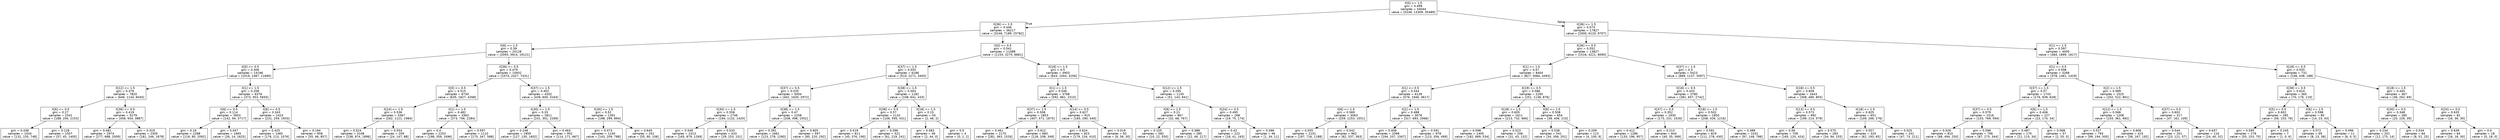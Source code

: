 digraph Tree {
node [shape=box, fontname="helvetica"] ;
edge [fontname="helvetica"] ;
0 [label="X[0] <= 1.5\ngini = 0.499\nsamples = 54044\nvalue = [5246, 13309, 35489]"] ;
1 [label="X[36] <= 1.5\ngini = 0.446\nsamples = 36217\nvalue = [3246, 7189, 25782]"] ;
0 -> 1 [labeldistance=2.5, labelangle=45, headlabel="True"] ;
2 [label="X[6] <= 1.5\ngini = 0.39\nsamples = 25128\nvalue = [2093, 3914, 19121]"] ;
1 -> 2 ;
3 [label="X[0] <= 0.5\ngini = 0.306\nsamples = 14196\nvalue = [1019, 1487, 11690]"] ;
2 -> 3 ;
4 [label="X[12] <= 1.5\ngini = 0.376\nsamples = 7820\nvalue = [646, 1134, 6040]"] ;
3 -> 4 ;
5 [label="X[6] <= 0.5\ngini = 0.27\nsamples = 2541\nvalue = [188, 200, 2153]"] ;
4 -> 5 ;
6 [label="gini = 0.438\nsamples = 1034\nvalue = [131, 155, 748]"] ;
5 -> 6 ;
7 [label="gini = 0.128\nsamples = 1507\nvalue = [57, 45, 1405]"] ;
5 -> 7 ;
8 [label="X[36] <= 0.5\ngini = 0.419\nsamples = 5279\nvalue = [458, 934, 3887]"] ;
4 -> 8 ;
9 [label="gini = 0.481\nsamples = 2974\nvalue = [277, 688, 2009]"] ;
8 -> 9 ;
10 [label="gini = 0.319\nsamples = 2305\nvalue = [181, 246, 1878]"] ;
8 -> 10 ;
11 [label="X[1] <= 1.5\ngini = 0.208\nsamples = 6376\nvalue = [373, 353, 5650]"] ;
3 -> 11 ;
12 [label="X[6] <= 0.5\ngini = 0.114\nsamples = 3953\nvalue = [142, 94, 3717]"] ;
11 -> 12 ;
13 [label="gini = 0.16\nsamples = 2288\nvalue = [116, 80, 2092]"] ;
12 -> 13 ;
14 [label="gini = 0.047\nsamples = 1665\nvalue = [26, 14, 1625]"] ;
12 -> 14 ;
15 [label="X[6] <= 0.5\ngini = 0.343\nsamples = 2423\nvalue = [231, 259, 1933]"] ;
11 -> 15 ;
16 [label="gini = 0.425\nsamples = 1465\nvalue = [176, 213, 1076]"] ;
15 -> 16 ;
17 [label="gini = 0.194\nsamples = 958\nvalue = [55, 46, 857]"] ;
15 -> 17 ;
18 [label="X[36] <= 0.5\ngini = 0.479\nsamples = 10932\nvalue = [1074, 2427, 7431]"] ;
2 -> 18 ;
19 [label="X[0] <= 0.5\ngini = 0.515\nsamples = 6730\nvalue = [635, 1827, 4268]"] ;
18 -> 19 ;
20 [label="X[24] <= 1.5\ngini = 0.536\nsamples = 3367\nvalue = [262, 1121, 1984]"] ;
19 -> 20 ;
21 [label="gini = 0.524\nsamples = 3108\nvalue = [238, 974, 1896]"] ;
20 -> 21 ;
22 [label="gini = 0.554\nsamples = 259\nvalue = [24, 147, 88]"] ;
20 -> 22 ;
23 [label="X[1] <= 1.5\ngini = 0.482\nsamples = 3363\nvalue = [373, 706, 2284]"] ;
19 -> 23 ;
24 [label="gini = 0.4\nsamples = 2253\nvalue = [198, 359, 1696]"] ;
23 -> 24 ;
25 [label="gini = 0.597\nsamples = 1110\nvalue = [175, 347, 588]"] ;
23 -> 25 ;
26 [label="X[37] <= 1.5\ngini = 0.402\nsamples = 4202\nvalue = [439, 600, 3163]"] ;
18 -> 26 ;
27 [label="X[30] <= 1.5\ngini = 0.33\nsamples = 2811\nvalue = [241, 301, 2269]"] ;
26 -> 27 ;
28 [label="gini = 0.248\nsamples = 1859\nvalue = [127, 130, 1602]"] ;
27 -> 28 ;
29 [label="gini = 0.463\nsamples = 952\nvalue = [114, 171, 667]"] ;
27 -> 29 ;
30 [label="X[30] <= 1.5\ngini = 0.52\nsamples = 1391\nvalue = [198, 299, 894]"] ;
26 -> 30 ;
31 [label="gini = 0.473\nsamples = 1140\nvalue = [143, 209, 788]"] ;
30 -> 31 ;
32 [label="gini = 0.645\nsamples = 251\nvalue = [55, 90, 106]"] ;
30 -> 32 ;
33 [label="X[0] <= 0.5\ngini = 0.541\nsamples = 11089\nvalue = [1153, 3275, 6661]"] ;
1 -> 33 ;
34 [label="X[37] <= 1.5\ngini = 0.555\nsamples = 6186\nvalue = [510, 2271, 3405]"] ;
33 -> 34 ;
35 [label="X[37] <= 0.5\ngini = 0.535\nsamples = 5004\nvalue = [402, 1630, 2972]"] ;
34 -> 35 ;
36 [label="X[30] <= 1.5\ngini = 0.558\nsamples = 2746\nvalue = [194, 1132, 1420]"] ;
35 -> 36 ;
37 [label="gini = 0.549\nsamples = 2313\nvalue = [165, 879, 1269]"] ;
36 -> 37 ;
38 [label="gini = 0.533\nsamples = 433\nvalue = [29, 253, 151]"] ;
36 -> 38 ;
39 [label="X[38] <= 1.5\ngini = 0.47\nsamples = 2258\nvalue = [208, 498, 1552]"] ;
35 -> 39 ;
40 [label="gini = 0.391\nsamples = 1661\nvalue = [123, 278, 1260]"] ;
39 -> 40 ;
41 [label="gini = 0.605\nsamples = 597\nvalue = [85, 220, 292]"] ;
39 -> 41 ;
42 [label="X[38] <= 1.5\ngini = 0.563\nsamples = 1182\nvalue = [108, 641, 433]"] ;
34 -> 42 ;
43 [label="X[38] <= 0.5\ngini = 0.57\nsamples = 1132\nvalue = [106, 595, 431]"] ;
42 -> 43 ;
44 [label="gini = 0.519\nsamples = 611\nvalue = [45, 376, 190]"] ;
43 -> 44 ;
45 [label="gini = 0.596\nsamples = 521\nvalue = [61, 219, 241]"] ;
43 -> 45 ;
46 [label="X[18] <= 1.5\ngini = 0.15\nsamples = 50\nvalue = [2, 46, 2]"] ;
42 -> 46 ;
47 [label="gini = 0.083\nsamples = 46\nvalue = [2, 44, 0]"] ;
46 -> 47 ;
48 [label="gini = 0.5\nsamples = 4\nvalue = [0, 2, 2]"] ;
46 -> 48 ;
49 [label="X[18] <= 1.5\ngini = 0.5\nsamples = 4903\nvalue = [643, 1004, 3256]"] ;
33 -> 49 ;
50 [label="X[1] <= 1.5\ngini = 0.546\nsamples = 3768\nvalue = [592, 861, 2315]"] ;
49 -> 50 ;
51 [label="X[37] <= 1.5\ngini = 0.508\nsamples = 2853\nvalue = [407, 571, 1875]"] ;
50 -> 51 ;
52 [label="gini = 0.461\nsamples = 2170\nvalue = [281, 363, 1526]"] ;
51 -> 52 ;
53 [label="gini = 0.612\nsamples = 683\nvalue = [126, 208, 349]"] ;
51 -> 53 ;
54 [label="X[14] <= 0.5\ngini = 0.627\nsamples = 915\nvalue = [185, 290, 440]"] ;
50 -> 54 ;
55 [label="gini = 0.624\nsamples = 823\nvalue = [179, 234, 410]"] ;
54 -> 55 ;
56 [label="gini = 0.519\nsamples = 92\nvalue = [6, 56, 30]"] ;
54 -> 56 ;
57 [label="X[12] <= 1.5\ngini = 0.295\nsamples = 1135\nvalue = [51, 143, 941]"] ;
49 -> 57 ;
58 [label="X[6] <= 1.5\ngini = 0.21\nsamples = 867\nvalue = [32, 68, 767]"] ;
57 -> 58 ;
59 [label="gini = 0.105\nsamples = 582\nvalue = [10, 22, 550]"] ;
58 -> 59 ;
60 [label="gini = 0.388\nsamples = 285\nvalue = [22, 46, 217]"] ;
58 -> 60 ;
61 [label="X[24] <= 0.5\ngini = 0.495\nsamples = 268\nvalue = [19, 75, 174]"] ;
57 -> 61 ;
62 [label="gini = 0.42\nsamples = 222\nvalue = [18, 41, 163]"] ;
61 -> 62 ;
63 [label="gini = 0.396\nsamples = 46\nvalue = [1, 34, 11]"] ;
61 -> 63 ;
64 [label="X[36] <= 1.5\ngini = 0.573\nsamples = 17827\nvalue = [2000, 6120, 9707]"] ;
0 -> 64 [labeldistance=2.5, labelangle=-45, headlabel="False"] ;
65 [label="X[36] <= 0.5\ngini = 0.552\nsamples = 13827\nvalue = [1516, 4221, 8090]"] ;
64 -> 65 ;
66 [label="X[1] <= 1.5\ngini = 0.57\nsamples = 8404\nvalue = [827, 3084, 4493]"] ;
65 -> 66 ;
67 [label="X[1] <= 0.5\ngini = 0.544\nsamples = 6139\nvalue = [576, 1946, 3617]"] ;
66 -> 67 ;
68 [label="X[6] <= 1.5\ngini = 0.569\nsamples = 3063\nvalue = [259, 1253, 1551]"] ;
67 -> 68 ;
69 [label="gini = 0.555\nsamples = 2101\nvalue = [197, 716, 1188]"] ;
68 -> 69 ;
70 [label="gini = 0.542\nsamples = 962\nvalue = [62, 537, 363]"] ;
68 -> 70 ;
71 [label="X[2] <= 1.5\ngini = 0.488\nsamples = 3076\nvalue = [317, 693, 2066]"] ;
67 -> 71 ;
72 [label="gini = 0.408\nsamples = 2098\nvalue = [194, 337, 1567]"] ;
71 -> 72 ;
73 [label="gini = 0.591\nsamples = 978\nvalue = [123, 356, 499]"] ;
71 -> 73 ;
74 [label="X[19] <= 0.5\ngini = 0.586\nsamples = 2265\nvalue = [251, 1138, 876]"] ;
66 -> 74 ;
75 [label="X[18] <= 1.5\ngini = 0.605\nsamples = 1611\nvalue = [213, 732, 666]"] ;
74 -> 75 ;
76 [label="gini = 0.598\nsamples = 1405\nvalue = [182, 689, 534]"] ;
75 -> 76 ;
77 [label="gini = 0.523\nsamples = 206\nvalue = [31, 43, 132]"] ;
75 -> 77 ;
78 [label="X[6] <= 1.5\ngini = 0.508\nsamples = 654\nvalue = [38, 406, 210]"] ;
74 -> 78 ;
79 [label="gini = 0.538\nsamples = 541\nvalue = [34, 306, 201]"] ;
78 -> 79 ;
80 [label="gini = 0.209\nsamples = 113\nvalue = [4, 100, 9]"] ;
78 -> 80 ;
81 [label="X[37] <= 1.5\ngini = 0.5\nsamples = 5423\nvalue = [689, 1137, 3597]"] ;
65 -> 81 ;
82 [label="X[18] <= 0.5\ngini = 0.433\nsamples = 3780\nvalue = [381, 657, 2742]"] ;
81 -> 82 ;
83 [label="X[37] <= 0.5\ngini = 0.352\nsamples = 1930\nvalue = [173, 231, 1526]"] ;
82 -> 83 ;
84 [label="gini = 0.412\nsamples = 1286\nvalue = [133, 196, 957]"] ;
83 -> 84 ;
85 [label="gini = 0.213\nsamples = 644\nvalue = [40, 35, 569]"] ;
83 -> 85 ;
86 [label="X[18] <= 1.5\ngini = 0.502\nsamples = 1850\nvalue = [208, 426, 1216]"] ;
82 -> 86 ;
87 [label="gini = 0.591\nsamples = 819\nvalue = [111, 278, 430]"] ;
86 -> 87 ;
88 [label="gini = 0.389\nsamples = 1031\nvalue = [97, 148, 786]"] ;
86 -> 88 ;
89 [label="X[18] <= 0.5\ngini = 0.609\nsamples = 1643\nvalue = [308, 480, 855]"] ;
81 -> 89 ;
90 [label="X[13] <= 0.5\ngini = 0.573\nsamples = 992\nvalue = [199, 214, 579]"] ;
89 -> 90 ;
91 [label="gini = 0.56\nsamples = 709\nvalue = [165, 120, 424]"] ;
90 -> 91 ;
92 [label="gini = 0.575\nsamples = 283\nvalue = [34, 94, 155]"] ;
90 -> 92 ;
93 [label="X[18] <= 1.5\ngini = 0.625\nsamples = 651\nvalue = [109, 266, 276]"] ;
89 -> 93 ;
94 [label="gini = 0.557\nsamples = 320\nvalue = [62, 193, 65]"] ;
93 -> 94 ;
95 [label="gini = 0.525\nsamples = 331\nvalue = [47, 73, 211]"] ;
93 -> 95 ;
96 [label="X[1] <= 1.5\ngini = 0.597\nsamples = 4000\nvalue = [484, 1899, 1617]"] ;
64 -> 96 ;
97 [label="X[1] <= 0.5\ngini = 0.596\nsamples = 3268\nvalue = [378, 1461, 1429]"] ;
96 -> 97 ;
98 [label="X[37] <= 1.5\ngini = 0.57\nsamples = 1743\nvalue = [176, 939, 628]"] ;
97 -> 98 ;
99 [label="X[37] <= 0.5\ngini = 0.579\nsamples = 1516\nvalue = [153, 769, 594]"] ;
98 -> 99 ;
100 [label="gini = 0.526\nsamples = 810\nvalue = [66, 494, 250]"] ;
99 -> 100 ;
101 [label="gini = 0.596\nsamples = 706\nvalue = [87, 275, 344]"] ;
99 -> 101 ;
102 [label="X[6] <= 1.5\ngini = 0.406\nsamples = 227\nvalue = [23, 170, 34]"] ;
98 -> 102 ;
103 [label="gini = 0.487\nsamples = 170\nvalue = [21, 115, 34]"] ;
102 -> 103 ;
104 [label="gini = 0.068\nsamples = 57\nvalue = [2, 55, 0]"] ;
102 -> 104 ;
105 [label="X[2] <= 1.5\ngini = 0.589\nsamples = 1525\nvalue = [202, 522, 801]"] ;
97 -> 105 ;
106 [label="X[12] <= 1.5\ngini = 0.566\nsamples = 1208\nvalue = [155, 361, 692]"] ;
105 -> 106 ;
107 [label="gini = 0.527\nsamples = 793\nvalue = [99, 194, 500]"] ;
106 -> 107 ;
108 [label="gini = 0.606\nsamples = 415\nvalue = [56, 167, 192]"] ;
106 -> 108 ;
109 [label="X[37] <= 0.5\ngini = 0.602\nsamples = 317\nvalue = [47, 161, 109]"] ;
105 -> 109 ;
110 [label="gini = 0.544\nsamples = 201\nvalue = [23, 121, 57]"] ;
109 -> 110 ;
111 [label="gini = 0.637\nsamples = 116\nvalue = [24, 40, 52]"] ;
109 -> 111 ;
112 [label="X[18] <= 0.5\ngini = 0.555\nsamples = 732\nvalue = [106, 438, 188]"] ;
96 -> 112 ;
113 [label="X[38] <= 0.5\ngini = 0.624\nsamples = 365\nvalue = [70, 176, 119]"] ;
112 -> 113 ;
114 [label="X[5] <= 0.5\ngini = 0.602\nsamples = 285\nvalue = [56, 153, 76]"] ;
113 -> 114 ;
115 [label="gini = 0.595\nsamples = 278\nvalue = [55, 153, 70]"] ;
114 -> 115 ;
116 [label="gini = 0.245\nsamples = 7\nvalue = [1, 0, 6]"] ;
114 -> 116 ;
117 [label="X[6] <= 1.5\ngini = 0.598\nsamples = 80\nvalue = [14, 23, 43]"] ;
113 -> 117 ;
118 [label="gini = 0.572\nsamples = 69\nvalue = [8, 23, 38]"] ;
117 -> 118 ;
119 [label="gini = 0.496\nsamples = 11\nvalue = [6, 0, 5]"] ;
117 -> 119 ;
120 [label="X[18] <= 1.5\ngini = 0.445\nsamples = 367\nvalue = [36, 262, 69]"] ;
112 -> 120 ;
121 [label="X[30] <= 0.5\ngini = 0.348\nsamples = 285\nvalue = [20, 226, 39]"] ;
120 -> 121 ;
122 [label="gini = 0.234\nsamples = 201\nvalue = [12, 175, 14]"] ;
121 -> 122 ;
123 [label="gini = 0.534\nsamples = 84\nvalue = [8, 51, 25]"] ;
121 -> 123 ;
124 [label="X[20] <= 0.5\ngini = 0.635\nsamples = 82\nvalue = [16, 36, 30]"] ;
120 -> 124 ;
125 [label="gini = 0.639\nsamples = 64\nvalue = [16, 18, 30]"] ;
124 -> 125 ;
126 [label="gini = 0.0\nsamples = 18\nvalue = [0, 18, 0]"] ;
124 -> 126 ;
}
